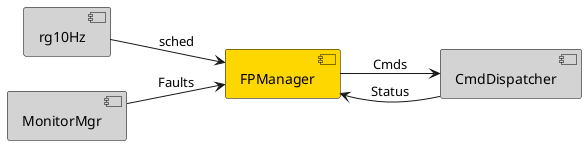 @startuml ContextDiagram
left to right direction
' Horizontal lines: -->, <--, <-->
' Vertical lines: ->, <-, <->

skinparam component {
    BackgroundColor LightGrey
    BorderColor Black
}


component [rg10Hz]
component [FPManager] #Gold
component [CmdDispatcher]
component [MonitorMgr]

rg10Hz --> FPManager : sched
FPManager --> CmdDispatcher : Cmds
CmdDispatcher --> FPManager : Status
MonitorMgr --> FPManager : Faults

@enduml
